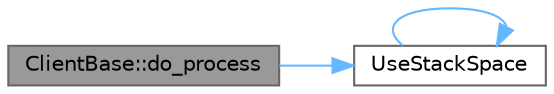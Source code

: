 digraph "ClientBase::do_process"
{
 // LATEX_PDF_SIZE
  bgcolor="transparent";
  edge [fontname=Helvetica,fontsize=10,labelfontname=Helvetica,labelfontsize=10];
  node [fontname=Helvetica,fontsize=10,shape=box,height=0.2,width=0.4];
  rankdir="LR";
  Node1 [id="Node000001",label="ClientBase::do_process",height=0.2,width=0.4,color="gray40", fillcolor="grey60", style="filled", fontcolor="black",tooltip=" "];
  Node1 -> Node2 [id="edge1_Node000001_Node000002",color="steelblue1",style="solid",tooltip=" "];
  Node2 [id="Node000002",label="UseStackSpace",height=0.2,width=0.4,color="grey40", fillcolor="white", style="filled",URL="$harness__memory_8h.html#a9008c341bb6a75aca38d2bf68fe9808c",tooltip="Use approximately a specified amount of stack space."];
  Node2 -> Node2 [id="edge2_Node000002_Node000002",color="steelblue1",style="solid",tooltip=" "];
}
